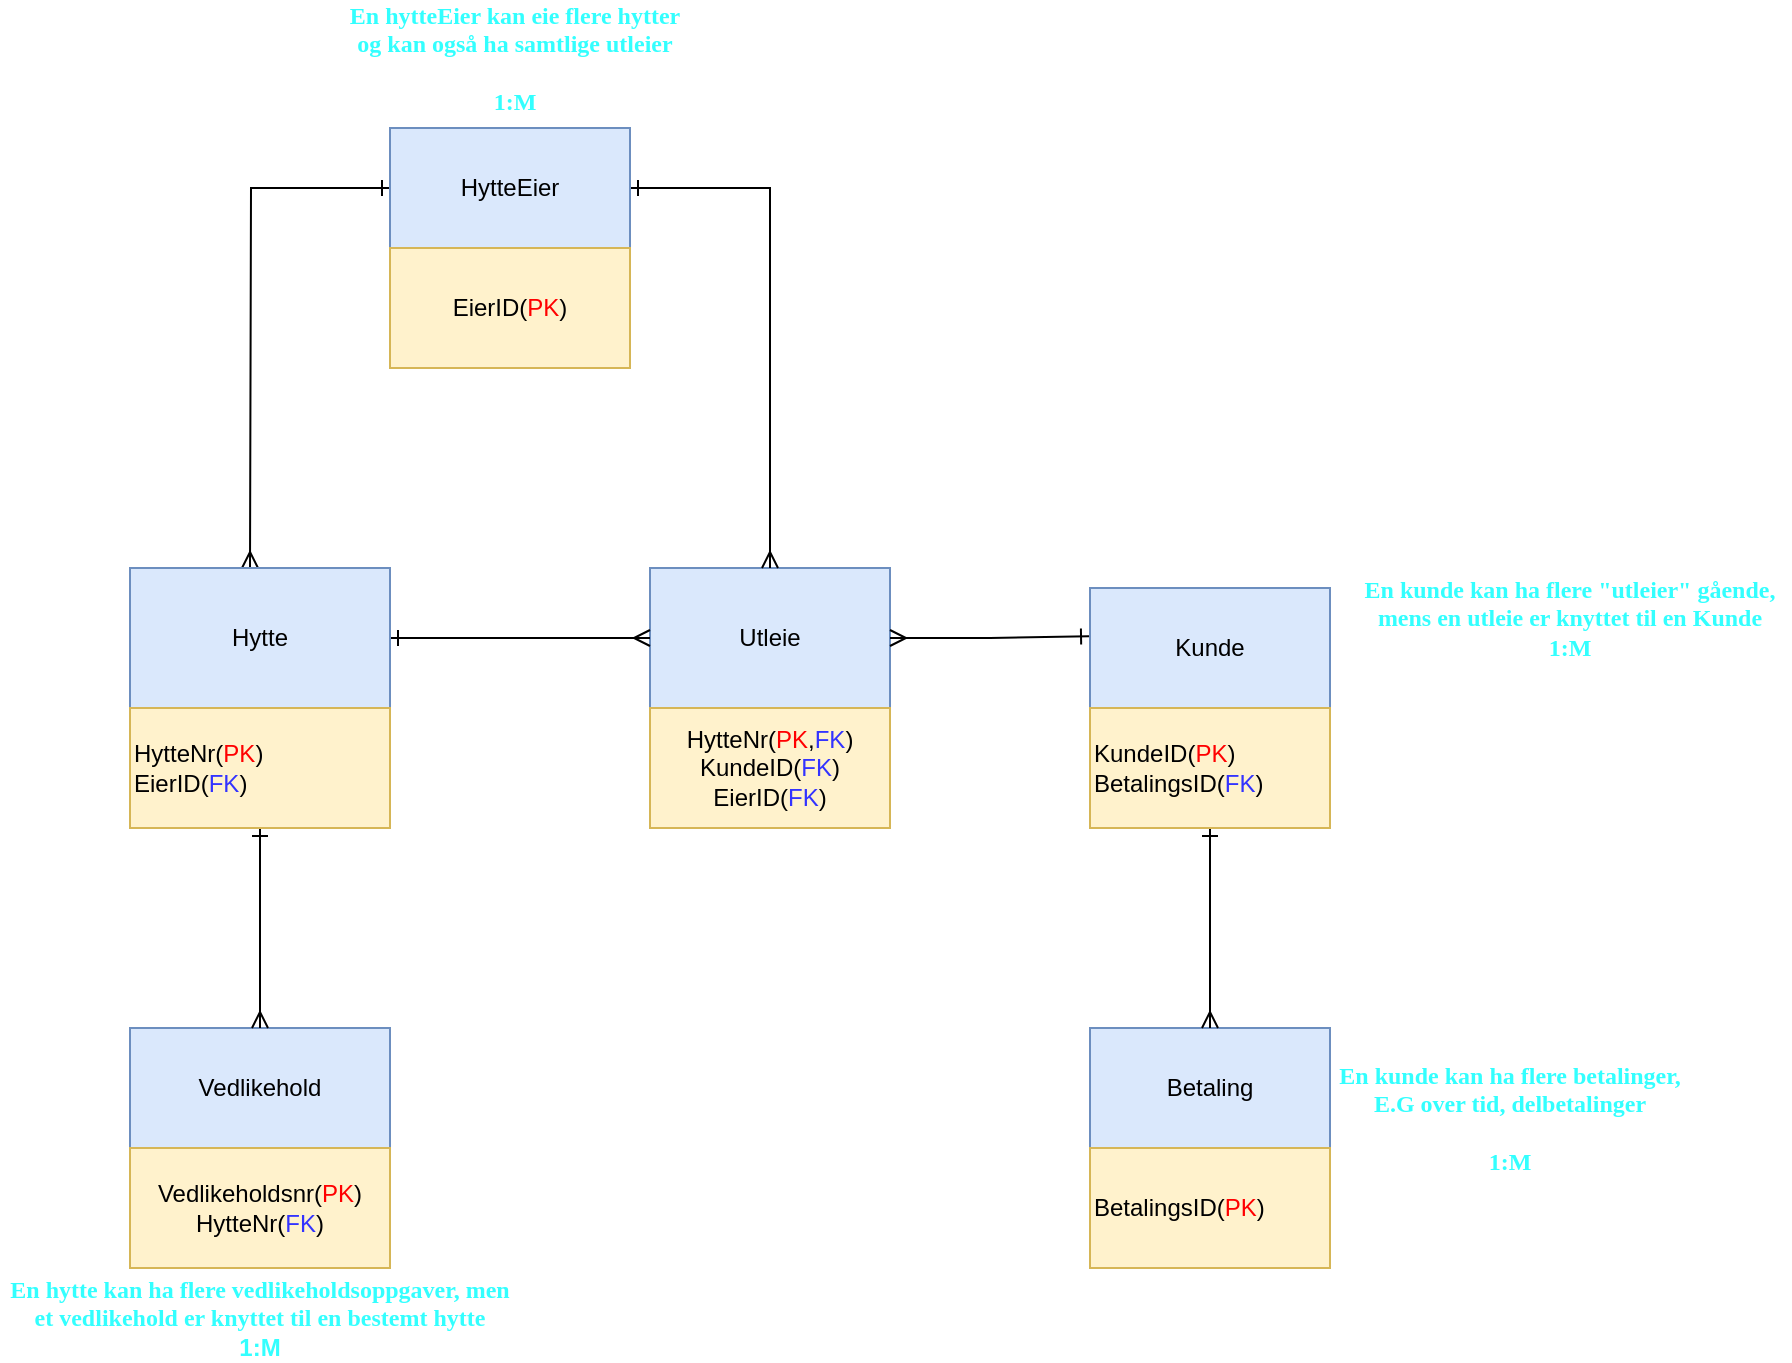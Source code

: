 <mxfile version="22.1.3" type="github">
  <diagram name="Page-1" id="VcDF81wQu0JRFsIFgcLP">
    <mxGraphModel dx="1728" dy="950" grid="1" gridSize="10" guides="1" tooltips="1" connect="1" arrows="1" fold="1" page="1" pageScale="1" pageWidth="850" pageHeight="1100" math="0" shadow="0">
      <root>
        <mxCell id="0" />
        <mxCell id="1" parent="0" />
        <mxCell id="2wMZLsTm2W_XDd2I_gO9-4" value="Utleie" style="rounded=0;whiteSpace=wrap;html=1;fillColor=#dae8fc;strokeColor=#6c8ebf;" vertex="1" parent="1">
          <mxGeometry x="580" y="380" width="120" height="70" as="geometry" />
        </mxCell>
        <mxCell id="2wMZLsTm2W_XDd2I_gO9-5" value="Vedlikehold" style="rounded=0;whiteSpace=wrap;html=1;fillColor=#dae8fc;strokeColor=#6c8ebf;" vertex="1" parent="1">
          <mxGeometry x="320" y="610" width="130" height="60" as="geometry" />
        </mxCell>
        <mxCell id="2wMZLsTm2W_XDd2I_gO9-20" style="edgeStyle=orthogonalEdgeStyle;rounded=0;orthogonalLoop=1;jettySize=auto;html=1;startArrow=ERone;startFill=0;endArrow=ERmany;endFill=0;" edge="1" parent="1" source="2wMZLsTm2W_XDd2I_gO9-6">
          <mxGeometry relative="1" as="geometry">
            <mxPoint x="380" y="380" as="targetPoint" />
          </mxGeometry>
        </mxCell>
        <mxCell id="2wMZLsTm2W_XDd2I_gO9-21" style="edgeStyle=orthogonalEdgeStyle;rounded=0;orthogonalLoop=1;jettySize=auto;html=1;entryX=0.5;entryY=0;entryDx=0;entryDy=0;endArrow=ERmany;endFill=0;startArrow=ERone;startFill=0;" edge="1" parent="1" source="2wMZLsTm2W_XDd2I_gO9-6" target="2wMZLsTm2W_XDd2I_gO9-4">
          <mxGeometry relative="1" as="geometry" />
        </mxCell>
        <mxCell id="2wMZLsTm2W_XDd2I_gO9-6" value="HytteEier" style="rounded=0;whiteSpace=wrap;html=1;fillColor=#dae8fc;strokeColor=#6c8ebf;" vertex="1" parent="1">
          <mxGeometry x="450" y="160" width="120" height="60" as="geometry" />
        </mxCell>
        <mxCell id="2wMZLsTm2W_XDd2I_gO9-7" value="Betaling" style="rounded=0;whiteSpace=wrap;html=1;fillColor=#dae8fc;strokeColor=#6c8ebf;" vertex="1" parent="1">
          <mxGeometry x="800" y="610" width="120" height="60" as="geometry" />
        </mxCell>
        <mxCell id="2wMZLsTm2W_XDd2I_gO9-22" style="edgeStyle=orthogonalEdgeStyle;rounded=0;orthogonalLoop=1;jettySize=auto;html=1;entryX=0;entryY=0.5;entryDx=0;entryDy=0;endArrow=ERmany;endFill=0;startArrow=ERone;startFill=0;" edge="1" parent="1" source="2wMZLsTm2W_XDd2I_gO9-11" target="2wMZLsTm2W_XDd2I_gO9-4">
          <mxGeometry relative="1" as="geometry" />
        </mxCell>
        <mxCell id="2wMZLsTm2W_XDd2I_gO9-11" value="Hytte" style="rounded=0;whiteSpace=wrap;html=1;fillColor=#dae8fc;strokeColor=#6c8ebf;" vertex="1" parent="1">
          <mxGeometry x="320" y="380" width="130" height="70" as="geometry" />
        </mxCell>
        <mxCell id="2wMZLsTm2W_XDd2I_gO9-12" value="Kunde" style="rounded=0;whiteSpace=wrap;html=1;fillColor=#dae8fc;strokeColor=#6c8ebf;" vertex="1" parent="1">
          <mxGeometry x="800" y="390" width="120" height="60" as="geometry" />
        </mxCell>
        <mxCell id="2wMZLsTm2W_XDd2I_gO9-28" style="edgeStyle=orthogonalEdgeStyle;rounded=0;orthogonalLoop=1;jettySize=auto;html=1;entryX=0.5;entryY=0;entryDx=0;entryDy=0;endArrow=ERmany;endFill=0;startArrow=ERone;startFill=0;" edge="1" parent="1" source="2wMZLsTm2W_XDd2I_gO9-14" target="2wMZLsTm2W_XDd2I_gO9-7">
          <mxGeometry relative="1" as="geometry" />
        </mxCell>
        <mxCell id="2wMZLsTm2W_XDd2I_gO9-14" value="KundeID(&lt;font color=&quot;#ff0000&quot;&gt;PK&lt;/font&gt;)&lt;br&gt;BetalingsID(&lt;font color=&quot;#3333ff&quot;&gt;FK&lt;/font&gt;)" style="rounded=0;whiteSpace=wrap;html=1;align=left;fillColor=#fff2cc;strokeColor=#d6b656;" vertex="1" parent="1">
          <mxGeometry x="800" y="450" width="120" height="60" as="geometry" />
        </mxCell>
        <mxCell id="2wMZLsTm2W_XDd2I_gO9-15" value="HytteNr(&lt;font color=&quot;#ff0000&quot;&gt;PK&lt;/font&gt;,&lt;font color=&quot;#3333ff&quot;&gt;FK&lt;/font&gt;)&lt;br&gt;KundeID(&lt;font color=&quot;#3333ff&quot;&gt;FK&lt;/font&gt;)&lt;br&gt;EierID(&lt;font color=&quot;#3333ff&quot;&gt;FK&lt;/font&gt;)" style="rounded=0;whiteSpace=wrap;html=1;fillColor=#fff2cc;strokeColor=#d6b656;" vertex="1" parent="1">
          <mxGeometry x="580" y="450" width="120" height="60" as="geometry" />
        </mxCell>
        <mxCell id="2wMZLsTm2W_XDd2I_gO9-16" value="EierID(&lt;font color=&quot;#ff0000&quot;&gt;PK&lt;/font&gt;)" style="rounded=0;whiteSpace=wrap;html=1;fillColor=#fff2cc;strokeColor=#d6b656;" vertex="1" parent="1">
          <mxGeometry x="450" y="220" width="120" height="60" as="geometry" />
        </mxCell>
        <mxCell id="2wMZLsTm2W_XDd2I_gO9-26" style="edgeStyle=orthogonalEdgeStyle;rounded=0;orthogonalLoop=1;jettySize=auto;html=1;endArrow=ERmany;endFill=0;startArrow=ERone;startFill=0;" edge="1" parent="1" source="2wMZLsTm2W_XDd2I_gO9-17" target="2wMZLsTm2W_XDd2I_gO9-5">
          <mxGeometry relative="1" as="geometry" />
        </mxCell>
        <mxCell id="2wMZLsTm2W_XDd2I_gO9-17" value="HytteNr(&lt;font color=&quot;#ff0000&quot;&gt;PK&lt;/font&gt;)&lt;br&gt;EierID(&lt;font color=&quot;#3333ff&quot;&gt;FK&lt;/font&gt;)" style="rounded=0;whiteSpace=wrap;html=1;align=left;fillColor=#fff2cc;strokeColor=#d6b656;" vertex="1" parent="1">
          <mxGeometry x="320" y="450" width="130" height="60" as="geometry" />
        </mxCell>
        <mxCell id="2wMZLsTm2W_XDd2I_gO9-18" value="Vedlikeholdsnr(&lt;font color=&quot;#ff0000&quot;&gt;PK&lt;/font&gt;)&lt;br&gt;HytteNr(&lt;font color=&quot;#3333ff&quot;&gt;FK&lt;/font&gt;)" style="rounded=0;whiteSpace=wrap;html=1;fillColor=#fff2cc;strokeColor=#d6b656;" vertex="1" parent="1">
          <mxGeometry x="320" y="670" width="130" height="60" as="geometry" />
        </mxCell>
        <mxCell id="2wMZLsTm2W_XDd2I_gO9-19" value="BetalingsID(&lt;font color=&quot;#ff0000&quot;&gt;PK&lt;/font&gt;)" style="rounded=0;whiteSpace=wrap;html=1;align=left;fillColor=#fff2cc;strokeColor=#d6b656;" vertex="1" parent="1">
          <mxGeometry x="800" y="670" width="120" height="60" as="geometry" />
        </mxCell>
        <mxCell id="2wMZLsTm2W_XDd2I_gO9-23" style="edgeStyle=orthogonalEdgeStyle;rounded=0;orthogonalLoop=1;jettySize=auto;html=1;entryX=-0.004;entryY=0.403;entryDx=0;entryDy=0;entryPerimeter=0;startArrow=ERmany;startFill=0;endArrow=ERone;endFill=0;" edge="1" parent="1" source="2wMZLsTm2W_XDd2I_gO9-4" target="2wMZLsTm2W_XDd2I_gO9-12">
          <mxGeometry relative="1" as="geometry" />
        </mxCell>
        <mxCell id="2wMZLsTm2W_XDd2I_gO9-25" value="&lt;font face=&quot;Times New Roman&quot;&gt;&lt;b style=&quot;&quot;&gt;&lt;font color=&quot;#33ffff&quot;&gt;En kunde kan ha flere &quot;utleier&quot; gående, mens en utleie er knyttet til en Kunde&lt;br&gt;1:M&lt;/font&gt;&lt;br&gt;&lt;/b&gt;&lt;/font&gt;" style="text;html=1;strokeColor=none;fillColor=none;align=center;verticalAlign=middle;whiteSpace=wrap;rounded=0;" vertex="1" parent="1">
          <mxGeometry x="930" y="390" width="220" height="30" as="geometry" />
        </mxCell>
        <mxCell id="2wMZLsTm2W_XDd2I_gO9-27" value="&lt;b&gt;&lt;font color=&quot;#33ffff&quot;&gt;&lt;font style=&quot;&quot; face=&quot;Times New Roman&quot;&gt;En hytte kan ha flere vedlikeholdsoppgaver, men et vedlikehold er knyttet til en bestemt hytte&lt;br&gt;&lt;/font&gt;1:M&lt;/font&gt;&lt;/b&gt;" style="text;html=1;strokeColor=none;fillColor=none;align=center;verticalAlign=middle;whiteSpace=wrap;rounded=0;" vertex="1" parent="1">
          <mxGeometry x="255" y="740" width="260" height="30" as="geometry" />
        </mxCell>
        <mxCell id="2wMZLsTm2W_XDd2I_gO9-29" value="&lt;font color=&quot;#33ffff&quot; face=&quot;Times New Roman&quot;&gt;&lt;b&gt;En kunde kan ha flere betalinger, E.G over tid, delbetalinger&lt;br&gt;&lt;br&gt;1:M&lt;/b&gt;&lt;/font&gt;" style="text;html=1;strokeColor=none;fillColor=none;align=center;verticalAlign=middle;whiteSpace=wrap;rounded=0;" vertex="1" parent="1">
          <mxGeometry x="920" y="640" width="180" height="30" as="geometry" />
        </mxCell>
        <mxCell id="2wMZLsTm2W_XDd2I_gO9-30" value="&lt;font color=&quot;#33ffff&quot; face=&quot;Times New Roman&quot;&gt;&lt;b&gt;En hytteEier kan eie flere hytter og kan også ha samtlige utleier&lt;br&gt;&lt;br&gt;1:M&lt;/b&gt;&lt;/font&gt;" style="text;html=1;strokeColor=none;fillColor=none;align=center;verticalAlign=middle;whiteSpace=wrap;rounded=0;" vertex="1" parent="1">
          <mxGeometry x="425" y="110" width="175" height="30" as="geometry" />
        </mxCell>
      </root>
    </mxGraphModel>
  </diagram>
</mxfile>
